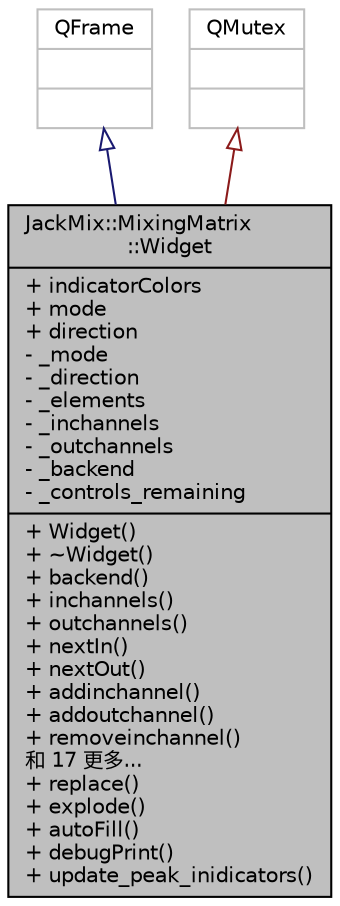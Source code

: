 digraph "JackMix::MixingMatrix::Widget"
{
 // LATEX_PDF_SIZE
  edge [fontname="Helvetica",fontsize="10",labelfontname="Helvetica",labelfontsize="10"];
  node [fontname="Helvetica",fontsize="10",shape=record];
  Node1 [label="{JackMix::MixingMatrix\l::Widget\n|+ indicatorColors\l+ mode\l+ direction\l- _mode\l- _direction\l- _elements\l- _inchannels\l- _outchannels\l- _backend\l- _controls_remaining\l|+ Widget()\l+ ~Widget()\l+ backend()\l+ inchannels()\l+ outchannels()\l+ nextIn()\l+ nextOut()\l+ addinchannel()\l+ addoutchannel()\l+ removeinchannel()\l和 17 更多...\l+ replace()\l+ explode()\l+ autoFill()\l+ debugPrint()\l+ update_peak_inidicators()\l}",height=0.2,width=0.4,color="black", fillcolor="grey75", style="filled", fontcolor="black",tooltip=" "];
  Node2 -> Node1 [dir="back",color="midnightblue",fontsize="10",style="solid",arrowtail="onormal",fontname="Helvetica"];
  Node2 [label="{QFrame\n||}",height=0.2,width=0.4,color="grey75", fillcolor="white", style="filled",tooltip=" "];
  Node3 -> Node1 [dir="back",color="firebrick4",fontsize="10",style="solid",arrowtail="onormal",fontname="Helvetica"];
  Node3 [label="{QMutex\n||}",height=0.2,width=0.4,color="grey75", fillcolor="white", style="filled",tooltip=" "];
}
